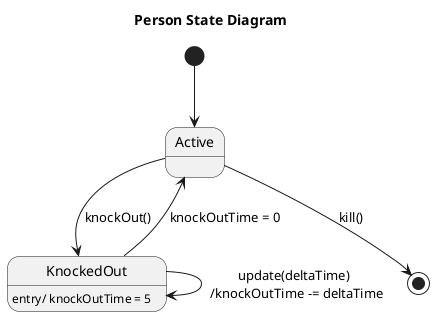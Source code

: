 @startuml person
title Person State Diagram

[*] --> Active
Active --> KnockedOut: knockOut()
KnockedOut --> Active: knockOutTime = 0
KnockedOut --> KnockedOut: update(deltaTime) \n /knockOutTime -= deltaTime

Active --> [*]: kill()

KnockedOut: entry/ knockOutTime = 5

@enduml